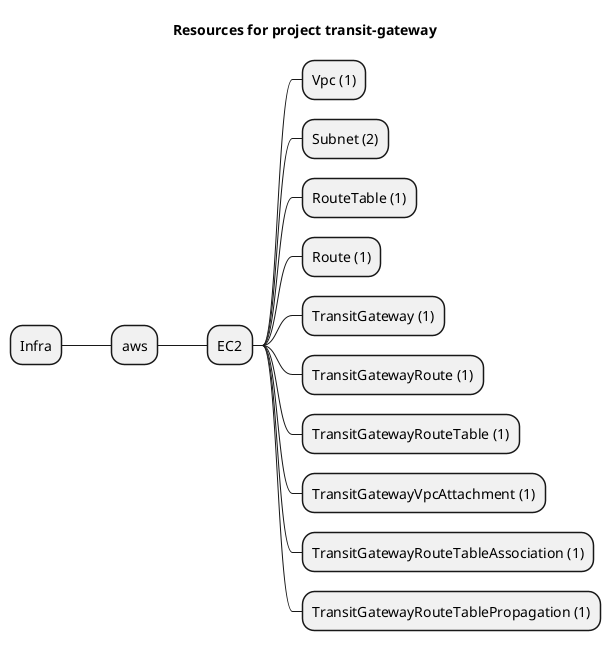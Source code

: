 @startmindmap
title Resources for project transit-gateway
skinparam monochrome true
+ Infra
++ aws
+++ EC2
++++ Vpc (1)
++++ Subnet (2)
++++ RouteTable (1)
++++ Route (1)
++++ TransitGateway (1)
++++ TransitGatewayRoute (1)
++++ TransitGatewayRouteTable (1)
++++ TransitGatewayVpcAttachment (1)
++++ TransitGatewayRouteTableAssociation (1)
++++ TransitGatewayRouteTablePropagation (1)
@endmindmap